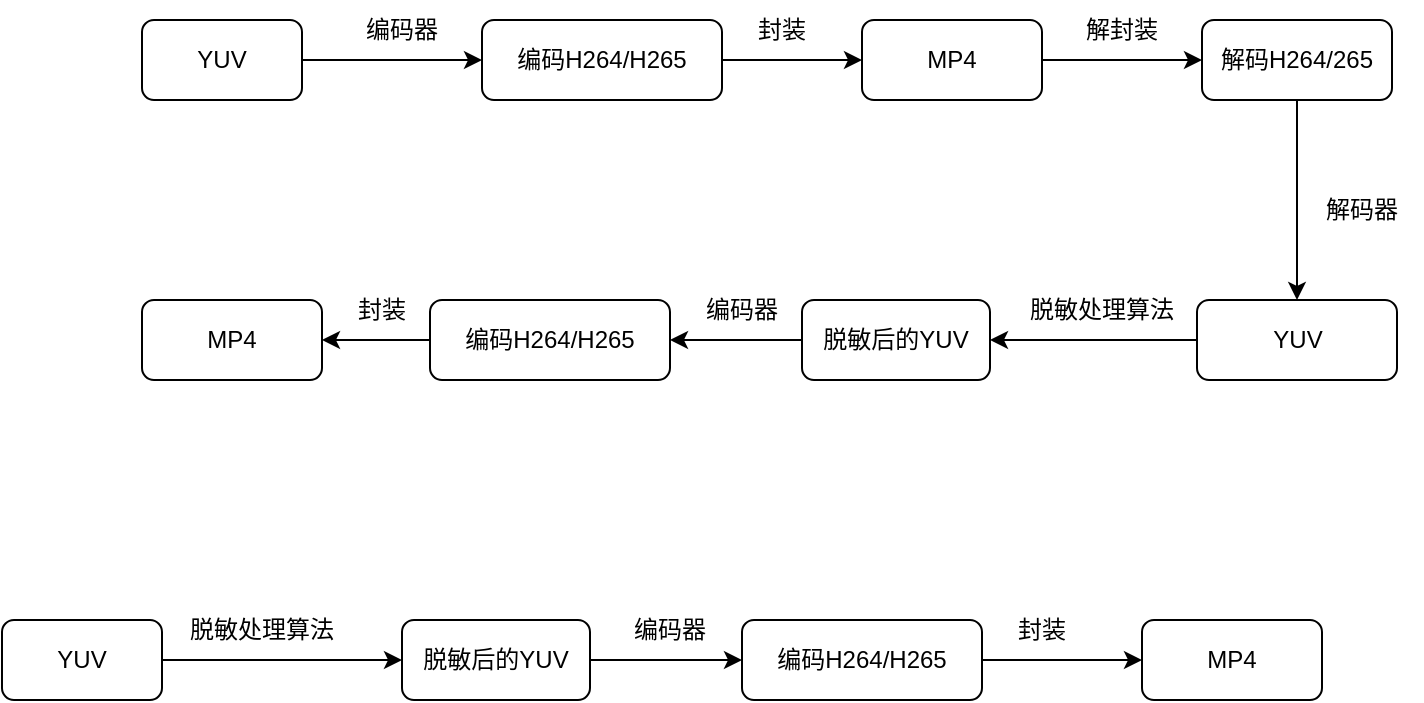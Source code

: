 <mxfile version="22.1.16" type="github">
  <diagram id="C5RBs43oDa-KdzZeNtuy" name="Page-1">
    <mxGraphModel dx="1626" dy="759" grid="1" gridSize="10" guides="1" tooltips="1" connect="1" arrows="1" fold="1" page="1" pageScale="1" pageWidth="827" pageHeight="1169" math="0" shadow="0">
      <root>
        <mxCell id="WIyWlLk6GJQsqaUBKTNV-0" />
        <mxCell id="WIyWlLk6GJQsqaUBKTNV-1" parent="WIyWlLk6GJQsqaUBKTNV-0" />
        <mxCell id="7zYd6-ZZeoP9DbDOQC2W-7" style="edgeStyle=orthogonalEdgeStyle;rounded=0;orthogonalLoop=1;jettySize=auto;html=1;exitX=1;exitY=0.5;exitDx=0;exitDy=0;entryX=0;entryY=0.5;entryDx=0;entryDy=0;" edge="1" parent="WIyWlLk6GJQsqaUBKTNV-1" source="WIyWlLk6GJQsqaUBKTNV-3" target="7zYd6-ZZeoP9DbDOQC2W-0">
          <mxGeometry relative="1" as="geometry" />
        </mxCell>
        <mxCell id="WIyWlLk6GJQsqaUBKTNV-3" value="YUV" style="rounded=1;whiteSpace=wrap;html=1;fontSize=12;glass=0;strokeWidth=1;shadow=0;" parent="WIyWlLk6GJQsqaUBKTNV-1" vertex="1">
          <mxGeometry x="150" y="80" width="80" height="40" as="geometry" />
        </mxCell>
        <mxCell id="7zYd6-ZZeoP9DbDOQC2W-6" style="edgeStyle=orthogonalEdgeStyle;rounded=0;orthogonalLoop=1;jettySize=auto;html=1;exitX=1;exitY=0.5;exitDx=0;exitDy=0;" edge="1" parent="WIyWlLk6GJQsqaUBKTNV-1" source="7zYd6-ZZeoP9DbDOQC2W-0" target="7zYd6-ZZeoP9DbDOQC2W-2">
          <mxGeometry relative="1" as="geometry" />
        </mxCell>
        <mxCell id="7zYd6-ZZeoP9DbDOQC2W-0" value="编码H264/H265" style="rounded=1;whiteSpace=wrap;html=1;fontSize=12;glass=0;strokeWidth=1;shadow=0;" vertex="1" parent="WIyWlLk6GJQsqaUBKTNV-1">
          <mxGeometry x="320" y="80" width="120" height="40" as="geometry" />
        </mxCell>
        <mxCell id="7zYd6-ZZeoP9DbDOQC2W-29" style="edgeStyle=orthogonalEdgeStyle;rounded=0;orthogonalLoop=1;jettySize=auto;html=1;exitX=1;exitY=0.5;exitDx=0;exitDy=0;entryX=0;entryY=0.5;entryDx=0;entryDy=0;" edge="1" parent="WIyWlLk6GJQsqaUBKTNV-1" source="7zYd6-ZZeoP9DbDOQC2W-2" target="7zYd6-ZZeoP9DbDOQC2W-8">
          <mxGeometry relative="1" as="geometry" />
        </mxCell>
        <mxCell id="7zYd6-ZZeoP9DbDOQC2W-2" value="MP4" style="rounded=1;whiteSpace=wrap;html=1;fontSize=12;glass=0;strokeWidth=1;shadow=0;" vertex="1" parent="WIyWlLk6GJQsqaUBKTNV-1">
          <mxGeometry x="510" y="80" width="90" height="40" as="geometry" />
        </mxCell>
        <mxCell id="7zYd6-ZZeoP9DbDOQC2W-30" style="edgeStyle=orthogonalEdgeStyle;rounded=0;orthogonalLoop=1;jettySize=auto;html=1;exitX=0.5;exitY=1;exitDx=0;exitDy=0;entryX=0.5;entryY=0;entryDx=0;entryDy=0;" edge="1" parent="WIyWlLk6GJQsqaUBKTNV-1" source="7zYd6-ZZeoP9DbDOQC2W-8" target="7zYd6-ZZeoP9DbDOQC2W-17">
          <mxGeometry relative="1" as="geometry" />
        </mxCell>
        <mxCell id="7zYd6-ZZeoP9DbDOQC2W-8" value="解码H264/265" style="rounded=1;whiteSpace=wrap;html=1;fontSize=12;glass=0;strokeWidth=1;shadow=0;" vertex="1" parent="WIyWlLk6GJQsqaUBKTNV-1">
          <mxGeometry x="680" y="80" width="95" height="40" as="geometry" />
        </mxCell>
        <mxCell id="7zYd6-ZZeoP9DbDOQC2W-15" value="解封装" style="text;strokeColor=none;align=center;fillColor=none;html=1;verticalAlign=middle;whiteSpace=wrap;rounded=0;" vertex="1" parent="WIyWlLk6GJQsqaUBKTNV-1">
          <mxGeometry x="610" y="70" width="60" height="30" as="geometry" />
        </mxCell>
        <mxCell id="7zYd6-ZZeoP9DbDOQC2W-16" value="封装" style="text;strokeColor=none;align=center;fillColor=none;html=1;verticalAlign=middle;whiteSpace=wrap;rounded=0;" vertex="1" parent="WIyWlLk6GJQsqaUBKTNV-1">
          <mxGeometry x="440" y="70" width="60" height="30" as="geometry" />
        </mxCell>
        <mxCell id="7zYd6-ZZeoP9DbDOQC2W-22" style="edgeStyle=orthogonalEdgeStyle;rounded=0;orthogonalLoop=1;jettySize=auto;html=1;exitX=0;exitY=0.5;exitDx=0;exitDy=0;entryX=1;entryY=0.5;entryDx=0;entryDy=0;" edge="1" parent="WIyWlLk6GJQsqaUBKTNV-1" source="7zYd6-ZZeoP9DbDOQC2W-17" target="7zYd6-ZZeoP9DbDOQC2W-21">
          <mxGeometry relative="1" as="geometry" />
        </mxCell>
        <mxCell id="7zYd6-ZZeoP9DbDOQC2W-17" value="YUV" style="rounded=1;whiteSpace=wrap;html=1;fontSize=12;glass=0;strokeWidth=1;shadow=0;" vertex="1" parent="WIyWlLk6GJQsqaUBKTNV-1">
          <mxGeometry x="677.5" y="220" width="100" height="40" as="geometry" />
        </mxCell>
        <mxCell id="7zYd6-ZZeoP9DbDOQC2W-19" value="编码器" style="text;strokeColor=none;align=center;fillColor=none;html=1;verticalAlign=middle;whiteSpace=wrap;rounded=0;" vertex="1" parent="WIyWlLk6GJQsqaUBKTNV-1">
          <mxGeometry x="250" y="70" width="60" height="30" as="geometry" />
        </mxCell>
        <mxCell id="7zYd6-ZZeoP9DbDOQC2W-20" value="解码器" style="text;strokeColor=none;align=center;fillColor=none;html=1;verticalAlign=middle;whiteSpace=wrap;rounded=0;" vertex="1" parent="WIyWlLk6GJQsqaUBKTNV-1">
          <mxGeometry x="730" y="160" width="60" height="30" as="geometry" />
        </mxCell>
        <mxCell id="7zYd6-ZZeoP9DbDOQC2W-28" style="edgeStyle=orthogonalEdgeStyle;rounded=0;orthogonalLoop=1;jettySize=auto;html=1;exitX=0;exitY=0.5;exitDx=0;exitDy=0;" edge="1" parent="WIyWlLk6GJQsqaUBKTNV-1" source="7zYd6-ZZeoP9DbDOQC2W-21" target="7zYd6-ZZeoP9DbDOQC2W-26">
          <mxGeometry relative="1" as="geometry" />
        </mxCell>
        <mxCell id="7zYd6-ZZeoP9DbDOQC2W-21" value="&lt;p class=&quot;MsoNormal&quot;&gt;脱敏后的YUV&lt;/p&gt;" style="rounded=1;whiteSpace=wrap;html=1;fontSize=12;glass=0;strokeWidth=1;shadow=0;" vertex="1" parent="WIyWlLk6GJQsqaUBKTNV-1">
          <mxGeometry x="480" y="220" width="94" height="40" as="geometry" />
        </mxCell>
        <mxCell id="7zYd6-ZZeoP9DbDOQC2W-23" value="脱敏处理算法" style="text;strokeColor=none;align=center;fillColor=none;html=1;verticalAlign=middle;whiteSpace=wrap;rounded=0;" vertex="1" parent="WIyWlLk6GJQsqaUBKTNV-1">
          <mxGeometry x="590" y="210" width="80" height="30" as="geometry" />
        </mxCell>
        <mxCell id="7zYd6-ZZeoP9DbDOQC2W-25" value="MP4" style="rounded=1;whiteSpace=wrap;html=1;fontSize=12;glass=0;strokeWidth=1;shadow=0;" vertex="1" parent="WIyWlLk6GJQsqaUBKTNV-1">
          <mxGeometry x="150" y="220" width="90" height="40" as="geometry" />
        </mxCell>
        <mxCell id="7zYd6-ZZeoP9DbDOQC2W-33" style="edgeStyle=orthogonalEdgeStyle;rounded=0;orthogonalLoop=1;jettySize=auto;html=1;exitX=0;exitY=0.5;exitDx=0;exitDy=0;" edge="1" parent="WIyWlLk6GJQsqaUBKTNV-1" source="7zYd6-ZZeoP9DbDOQC2W-26" target="7zYd6-ZZeoP9DbDOQC2W-25">
          <mxGeometry relative="1" as="geometry" />
        </mxCell>
        <mxCell id="7zYd6-ZZeoP9DbDOQC2W-26" value="编码H264/H265" style="rounded=1;whiteSpace=wrap;html=1;fontSize=12;glass=0;strokeWidth=1;shadow=0;" vertex="1" parent="WIyWlLk6GJQsqaUBKTNV-1">
          <mxGeometry x="294" y="220" width="120" height="40" as="geometry" />
        </mxCell>
        <mxCell id="7zYd6-ZZeoP9DbDOQC2W-31" value="编码器" style="text;strokeColor=none;align=center;fillColor=none;html=1;verticalAlign=middle;whiteSpace=wrap;rounded=0;" vertex="1" parent="WIyWlLk6GJQsqaUBKTNV-1">
          <mxGeometry x="420" y="210" width="60" height="30" as="geometry" />
        </mxCell>
        <mxCell id="7zYd6-ZZeoP9DbDOQC2W-32" value="封装" style="text;strokeColor=none;align=center;fillColor=none;html=1;verticalAlign=middle;whiteSpace=wrap;rounded=0;" vertex="1" parent="WIyWlLk6GJQsqaUBKTNV-1">
          <mxGeometry x="240" y="210" width="60" height="30" as="geometry" />
        </mxCell>
        <mxCell id="7zYd6-ZZeoP9DbDOQC2W-43" style="edgeStyle=orthogonalEdgeStyle;rounded=0;orthogonalLoop=1;jettySize=auto;html=1;exitX=1;exitY=0.5;exitDx=0;exitDy=0;" edge="1" parent="WIyWlLk6GJQsqaUBKTNV-1" source="7zYd6-ZZeoP9DbDOQC2W-35" target="7zYd6-ZZeoP9DbDOQC2W-41">
          <mxGeometry relative="1" as="geometry" />
        </mxCell>
        <mxCell id="7zYd6-ZZeoP9DbDOQC2W-35" value="YUV" style="rounded=1;whiteSpace=wrap;html=1;fontSize=12;glass=0;strokeWidth=1;shadow=0;" vertex="1" parent="WIyWlLk6GJQsqaUBKTNV-1">
          <mxGeometry x="80" y="380" width="80" height="40" as="geometry" />
        </mxCell>
        <mxCell id="7zYd6-ZZeoP9DbDOQC2W-36" style="edgeStyle=orthogonalEdgeStyle;rounded=0;orthogonalLoop=1;jettySize=auto;html=1;exitX=1;exitY=0.5;exitDx=0;exitDy=0;" edge="1" parent="WIyWlLk6GJQsqaUBKTNV-1" source="7zYd6-ZZeoP9DbDOQC2W-37" target="7zYd6-ZZeoP9DbDOQC2W-38">
          <mxGeometry relative="1" as="geometry" />
        </mxCell>
        <mxCell id="7zYd6-ZZeoP9DbDOQC2W-37" value="编码H264/H265" style="rounded=1;whiteSpace=wrap;html=1;fontSize=12;glass=0;strokeWidth=1;shadow=0;" vertex="1" parent="WIyWlLk6GJQsqaUBKTNV-1">
          <mxGeometry x="450" y="380" width="120" height="40" as="geometry" />
        </mxCell>
        <mxCell id="7zYd6-ZZeoP9DbDOQC2W-38" value="MP4" style="rounded=1;whiteSpace=wrap;html=1;fontSize=12;glass=0;strokeWidth=1;shadow=0;" vertex="1" parent="WIyWlLk6GJQsqaUBKTNV-1">
          <mxGeometry x="650" y="380" width="90" height="40" as="geometry" />
        </mxCell>
        <mxCell id="7zYd6-ZZeoP9DbDOQC2W-39" value="封装" style="text;strokeColor=none;align=center;fillColor=none;html=1;verticalAlign=middle;whiteSpace=wrap;rounded=0;" vertex="1" parent="WIyWlLk6GJQsqaUBKTNV-1">
          <mxGeometry x="570" y="370" width="60" height="30" as="geometry" />
        </mxCell>
        <mxCell id="7zYd6-ZZeoP9DbDOQC2W-40" value="编码器" style="text;strokeColor=none;align=center;fillColor=none;html=1;verticalAlign=middle;whiteSpace=wrap;rounded=0;" vertex="1" parent="WIyWlLk6GJQsqaUBKTNV-1">
          <mxGeometry x="383.5" y="370" width="60" height="30" as="geometry" />
        </mxCell>
        <mxCell id="7zYd6-ZZeoP9DbDOQC2W-42" style="edgeStyle=orthogonalEdgeStyle;rounded=0;orthogonalLoop=1;jettySize=auto;html=1;exitX=1;exitY=0.5;exitDx=0;exitDy=0;" edge="1" parent="WIyWlLk6GJQsqaUBKTNV-1" source="7zYd6-ZZeoP9DbDOQC2W-41" target="7zYd6-ZZeoP9DbDOQC2W-37">
          <mxGeometry relative="1" as="geometry" />
        </mxCell>
        <mxCell id="7zYd6-ZZeoP9DbDOQC2W-41" value="&lt;p class=&quot;MsoNormal&quot;&gt;脱敏后的YUV&lt;/p&gt;" style="rounded=1;whiteSpace=wrap;html=1;fontSize=12;glass=0;strokeWidth=1;shadow=0;" vertex="1" parent="WIyWlLk6GJQsqaUBKTNV-1">
          <mxGeometry x="280" y="380" width="94" height="40" as="geometry" />
        </mxCell>
        <mxCell id="7zYd6-ZZeoP9DbDOQC2W-44" value="脱敏处理算法" style="text;strokeColor=none;align=center;fillColor=none;html=1;verticalAlign=middle;whiteSpace=wrap;rounded=0;" vertex="1" parent="WIyWlLk6GJQsqaUBKTNV-1">
          <mxGeometry x="170" y="370" width="80" height="30" as="geometry" />
        </mxCell>
      </root>
    </mxGraphModel>
  </diagram>
</mxfile>
